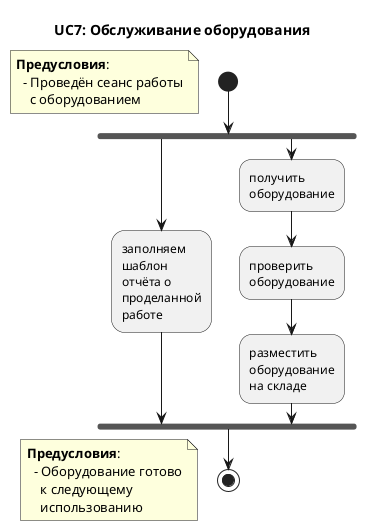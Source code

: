 @startuml

title UC7: Обслуживание оборудования

start
floating note: **Предусловия**:\n\
  - Проведён сеанс работы\n\
    с оборудованием

fork
    -заполняем\nшаблон\nотчёта о\nпроделанной\nработе

fork again
    -получить\nоборудование
    -проверить\nоборудование
    -разместить\nоборудование\nна складе

end fork

stop
floating note: **Предусловия**:\n\
  - Оборудование готово\n\
    к следующему\n\
    использованию

@enduml